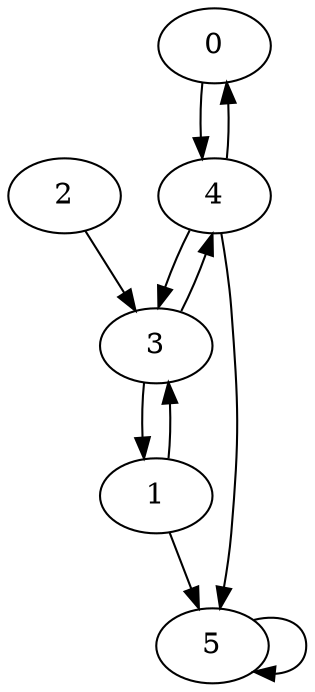 digraph G {
	n0 -> n4;
	n1 -> { n3; n5 };
	n2 -> n3;
	n3 -> { n1; n4 };
	n4 -> { n0; n3; n5 };
	n5 -> { n5; }
	n0 [label="0"];
	n1 [label="1"];
	n2 [label="2"];
	n3 [label="3"];
	n4 [label="4"];
	n5 [label="5"];
}
